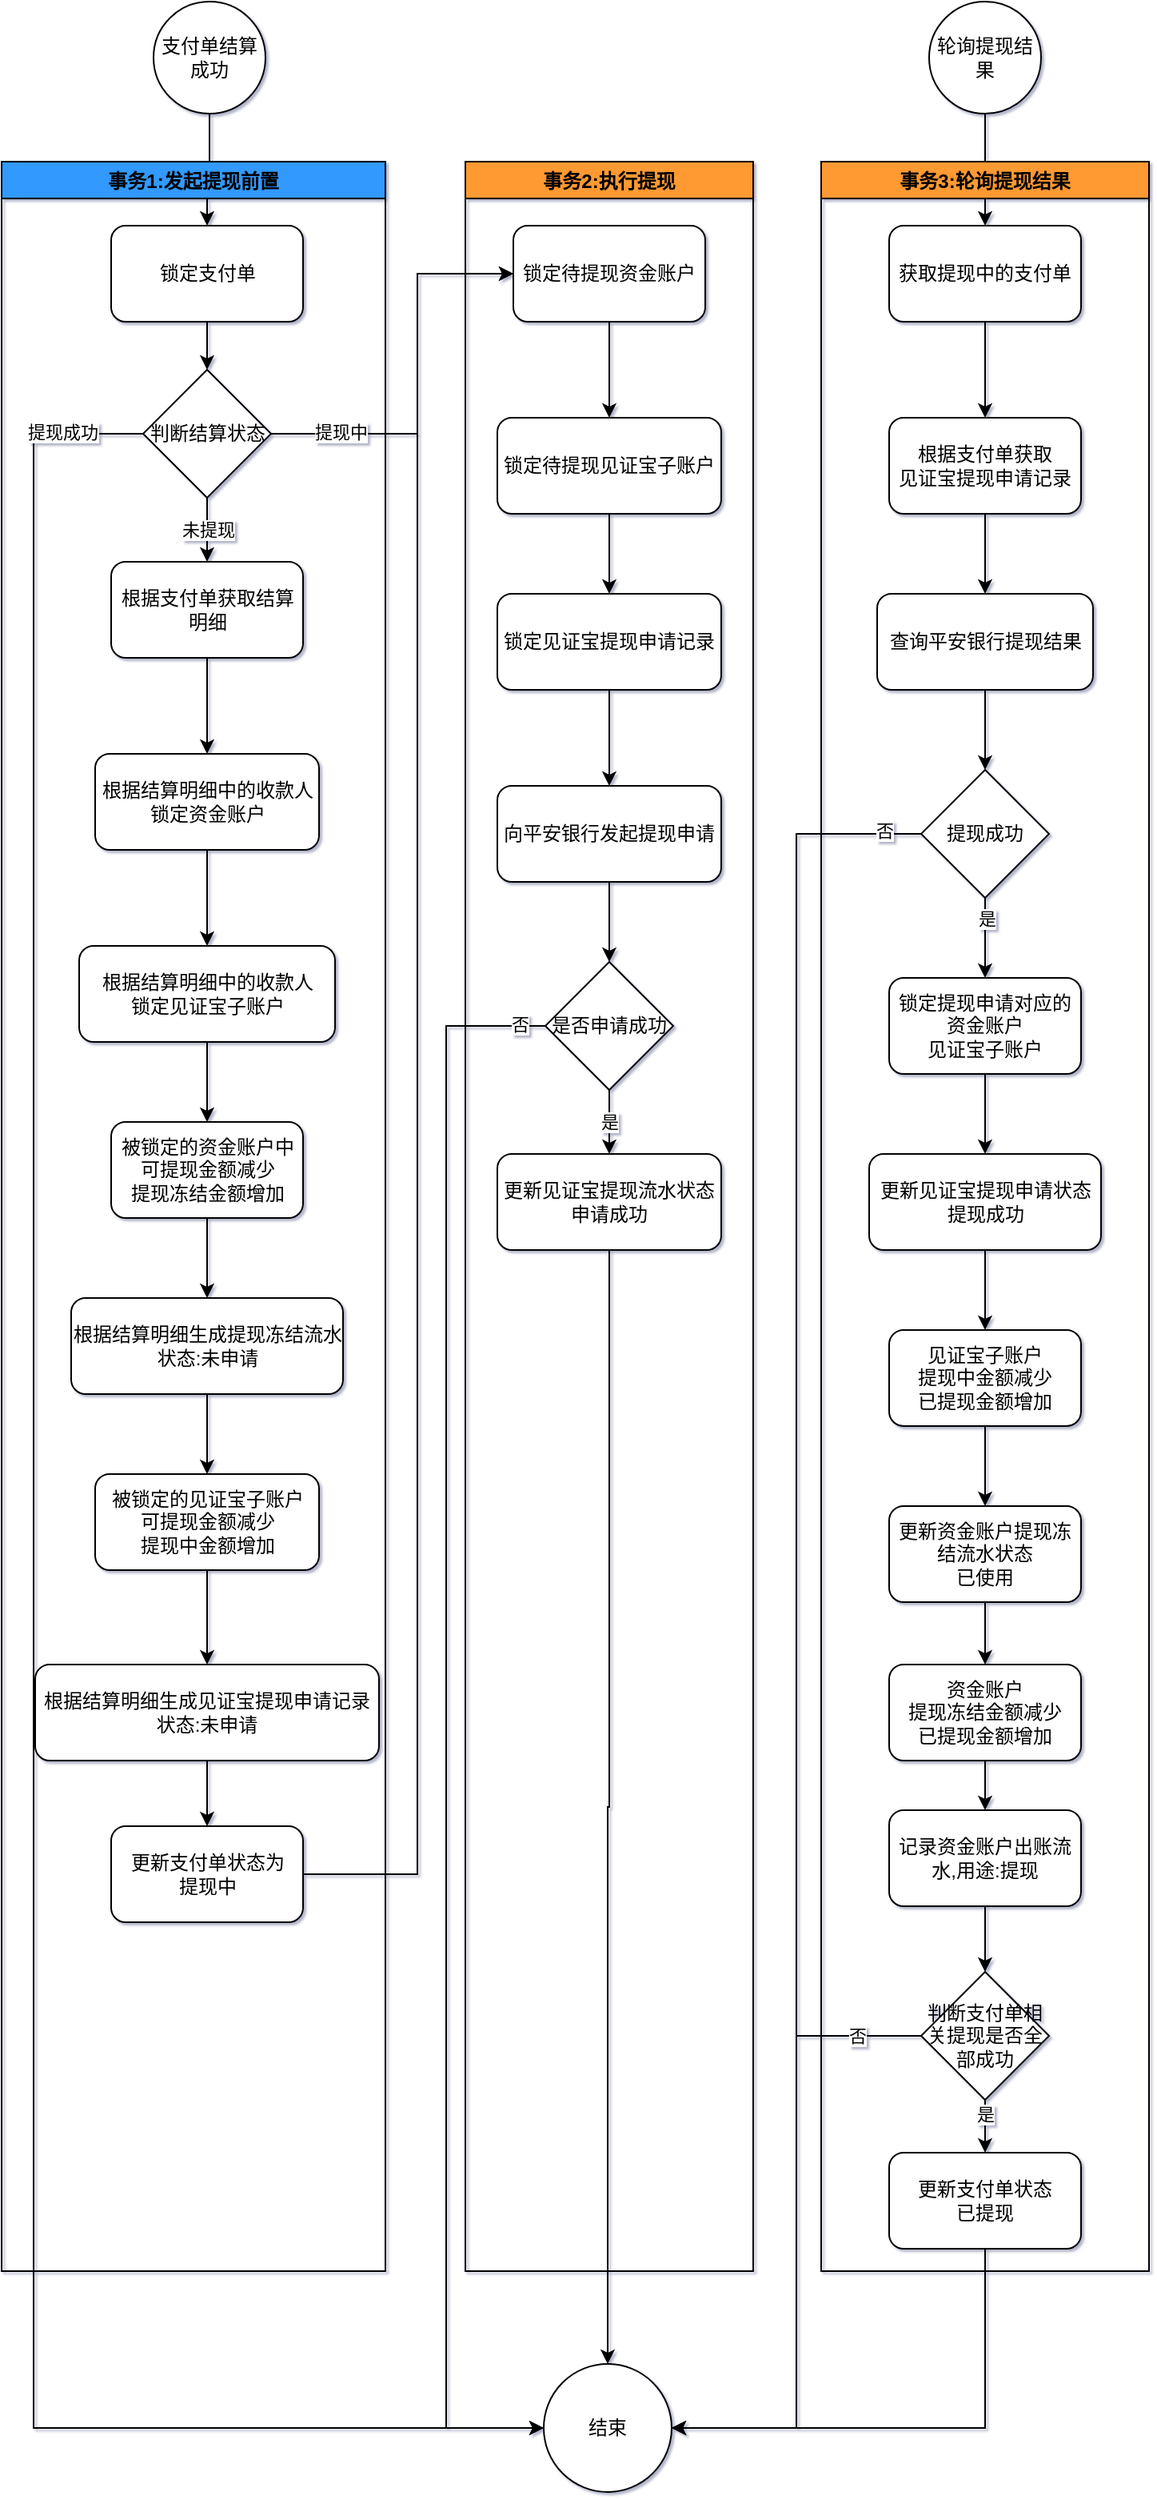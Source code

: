 <mxfile version="16.0.0" type="github">
  <diagram id="C5RBs43oDa-KdzZeNtuy" name="Page-1">
    <mxGraphModel dx="891" dy="496" grid="0" gridSize="10" guides="1" tooltips="1" connect="1" arrows="1" fold="1" page="1" pageScale="1" pageWidth="827" pageHeight="1169" math="0" shadow="1">
      <root>
        <mxCell id="WIyWlLk6GJQsqaUBKTNV-0" />
        <mxCell id="WIyWlLk6GJQsqaUBKTNV-1" parent="WIyWlLk6GJQsqaUBKTNV-0" />
        <mxCell id="Eefb7Od_bWiWwyiJcDs0-43" style="edgeStyle=orthogonalEdgeStyle;rounded=0;orthogonalLoop=1;jettySize=auto;html=1;entryX=0.5;entryY=0;entryDx=0;entryDy=0;" edge="1" parent="WIyWlLk6GJQsqaUBKTNV-1" source="Eefb7Od_bWiWwyiJcDs0-0" target="Eefb7Od_bWiWwyiJcDs0-35">
          <mxGeometry relative="1" as="geometry" />
        </mxCell>
        <mxCell id="Eefb7Od_bWiWwyiJcDs0-0" value="支付单结算成功" style="ellipse;whiteSpace=wrap;html=1;aspect=fixed;" vertex="1" parent="WIyWlLk6GJQsqaUBKTNV-1">
          <mxGeometry x="165" y="70" width="70" height="70" as="geometry" />
        </mxCell>
        <mxCell id="Eefb7Od_bWiWwyiJcDs0-8" value="事务1:发起提现前置" style="swimlane;fillColor=#3399FF;" vertex="1" parent="WIyWlLk6GJQsqaUBKTNV-1">
          <mxGeometry x="70" y="170" width="240" height="1318" as="geometry" />
        </mxCell>
        <mxCell id="Eefb7Od_bWiWwyiJcDs0-44" style="edgeStyle=orthogonalEdgeStyle;rounded=0;orthogonalLoop=1;jettySize=auto;html=1;entryX=0.5;entryY=0;entryDx=0;entryDy=0;" edge="1" parent="Eefb7Od_bWiWwyiJcDs0-8" source="Eefb7Od_bWiWwyiJcDs0-35" target="Eefb7Od_bWiWwyiJcDs0-36">
          <mxGeometry relative="1" as="geometry" />
        </mxCell>
        <mxCell id="Eefb7Od_bWiWwyiJcDs0-35" value="锁定支付单" style="rounded=1;whiteSpace=wrap;html=1;fillColor=#FFFFFF;" vertex="1" parent="Eefb7Od_bWiWwyiJcDs0-8">
          <mxGeometry x="68.5" y="40" width="120" height="60" as="geometry" />
        </mxCell>
        <mxCell id="Eefb7Od_bWiWwyiJcDs0-39" value="未提现" style="edgeStyle=orthogonalEdgeStyle;rounded=0;orthogonalLoop=1;jettySize=auto;html=1;entryX=0.5;entryY=0;entryDx=0;entryDy=0;" edge="1" parent="Eefb7Od_bWiWwyiJcDs0-8" source="Eefb7Od_bWiWwyiJcDs0-36" target="Eefb7Od_bWiWwyiJcDs0-1">
          <mxGeometry relative="1" as="geometry" />
        </mxCell>
        <mxCell id="Eefb7Od_bWiWwyiJcDs0-36" value="判断结算状态" style="rhombus;whiteSpace=wrap;html=1;fillColor=#FFFFFF;" vertex="1" parent="Eefb7Od_bWiWwyiJcDs0-8">
          <mxGeometry x="88.5" y="130" width="80" height="80" as="geometry" />
        </mxCell>
        <mxCell id="Eefb7Od_bWiWwyiJcDs0-1" value="根据支付单获取结算明细" style="rounded=1;whiteSpace=wrap;html=1;" vertex="1" parent="Eefb7Od_bWiWwyiJcDs0-8">
          <mxGeometry x="68.5" y="250" width="120" height="60" as="geometry" />
        </mxCell>
        <mxCell id="Eefb7Od_bWiWwyiJcDs0-7" value="根据结算明细生成见证宝提现申请记录&lt;br&gt;状态:未申请" style="rounded=1;whiteSpace=wrap;html=1;" vertex="1" parent="Eefb7Od_bWiWwyiJcDs0-8">
          <mxGeometry x="21" y="939" width="215" height="60" as="geometry" />
        </mxCell>
        <mxCell id="Eefb7Od_bWiWwyiJcDs0-6" value="被锁定的见证宝子账户&lt;br&gt;可提现金额减少&lt;br&gt;提现中金额增加" style="rounded=1;whiteSpace=wrap;html=1;" vertex="1" parent="Eefb7Od_bWiWwyiJcDs0-8">
          <mxGeometry x="58.5" y="820" width="140" height="60" as="geometry" />
        </mxCell>
        <mxCell id="Eefb7Od_bWiWwyiJcDs0-15" style="edgeStyle=orthogonalEdgeStyle;rounded=0;orthogonalLoop=1;jettySize=auto;html=1;entryX=0.5;entryY=0;entryDx=0;entryDy=0;" edge="1" parent="Eefb7Od_bWiWwyiJcDs0-8" source="Eefb7Od_bWiWwyiJcDs0-6" target="Eefb7Od_bWiWwyiJcDs0-7">
          <mxGeometry relative="1" as="geometry">
            <mxPoint x="128.5" y="850" as="targetPoint" />
          </mxGeometry>
        </mxCell>
        <mxCell id="Eefb7Od_bWiWwyiJcDs0-3" value="根据结算明细生成提现冻结流水&lt;br&gt;状态:未申请" style="rounded=1;whiteSpace=wrap;html=1;" vertex="1" parent="Eefb7Od_bWiWwyiJcDs0-8">
          <mxGeometry x="43.5" y="710" width="170" height="60" as="geometry" />
        </mxCell>
        <mxCell id="Eefb7Od_bWiWwyiJcDs0-14" style="edgeStyle=orthogonalEdgeStyle;rounded=0;orthogonalLoop=1;jettySize=auto;html=1;" edge="1" parent="Eefb7Od_bWiWwyiJcDs0-8" source="Eefb7Od_bWiWwyiJcDs0-3" target="Eefb7Od_bWiWwyiJcDs0-6">
          <mxGeometry relative="1" as="geometry" />
        </mxCell>
        <mxCell id="Eefb7Od_bWiWwyiJcDs0-4" value="被锁定的资金账户中&lt;br&gt;可提现金额减少&lt;br&gt;提现冻结金额增加" style="rounded=1;whiteSpace=wrap;html=1;" vertex="1" parent="Eefb7Od_bWiWwyiJcDs0-8">
          <mxGeometry x="68.5" y="600" width="120" height="60" as="geometry" />
        </mxCell>
        <mxCell id="Eefb7Od_bWiWwyiJcDs0-13" style="edgeStyle=orthogonalEdgeStyle;rounded=0;orthogonalLoop=1;jettySize=auto;html=1;entryX=0.5;entryY=0;entryDx=0;entryDy=0;" edge="1" parent="Eefb7Od_bWiWwyiJcDs0-8" source="Eefb7Od_bWiWwyiJcDs0-4" target="Eefb7Od_bWiWwyiJcDs0-3">
          <mxGeometry relative="1" as="geometry" />
        </mxCell>
        <mxCell id="Eefb7Od_bWiWwyiJcDs0-5" value="根据结算明细中的收款人&lt;br&gt;锁定见证宝子账户" style="rounded=1;whiteSpace=wrap;html=1;" vertex="1" parent="Eefb7Od_bWiWwyiJcDs0-8">
          <mxGeometry x="48.5" y="490" width="160" height="60" as="geometry" />
        </mxCell>
        <mxCell id="Eefb7Od_bWiWwyiJcDs0-12" style="edgeStyle=orthogonalEdgeStyle;rounded=0;orthogonalLoop=1;jettySize=auto;html=1;entryX=0.5;entryY=0;entryDx=0;entryDy=0;" edge="1" parent="Eefb7Od_bWiWwyiJcDs0-8" source="Eefb7Od_bWiWwyiJcDs0-5" target="Eefb7Od_bWiWwyiJcDs0-4">
          <mxGeometry relative="1" as="geometry" />
        </mxCell>
        <mxCell id="Eefb7Od_bWiWwyiJcDs0-2" value="根据结算明细中的收款人&lt;br&gt;锁定资金账户" style="rounded=1;whiteSpace=wrap;html=1;" vertex="1" parent="Eefb7Od_bWiWwyiJcDs0-8">
          <mxGeometry x="58.5" y="370" width="140" height="60" as="geometry" />
        </mxCell>
        <mxCell id="Eefb7Od_bWiWwyiJcDs0-10" style="edgeStyle=orthogonalEdgeStyle;rounded=0;orthogonalLoop=1;jettySize=auto;html=1;entryX=0.5;entryY=0;entryDx=0;entryDy=0;" edge="1" parent="Eefb7Od_bWiWwyiJcDs0-8" source="Eefb7Od_bWiWwyiJcDs0-1" target="Eefb7Od_bWiWwyiJcDs0-2">
          <mxGeometry relative="1" as="geometry" />
        </mxCell>
        <mxCell id="Eefb7Od_bWiWwyiJcDs0-11" style="edgeStyle=orthogonalEdgeStyle;rounded=0;orthogonalLoop=1;jettySize=auto;html=1;entryX=0.5;entryY=0;entryDx=0;entryDy=0;" edge="1" parent="Eefb7Od_bWiWwyiJcDs0-8" source="Eefb7Od_bWiWwyiJcDs0-2" target="Eefb7Od_bWiWwyiJcDs0-5">
          <mxGeometry relative="1" as="geometry" />
        </mxCell>
        <mxCell id="Eefb7Od_bWiWwyiJcDs0-22" value="更新支付单状态为&lt;br&gt;提现中" style="whiteSpace=wrap;html=1;rounded=1;" vertex="1" parent="Eefb7Od_bWiWwyiJcDs0-8">
          <mxGeometry x="68.5" y="1040" width="120" height="60" as="geometry" />
        </mxCell>
        <mxCell id="Eefb7Od_bWiWwyiJcDs0-23" value="" style="edgeStyle=orthogonalEdgeStyle;rounded=0;orthogonalLoop=1;jettySize=auto;html=1;exitX=0.5;exitY=1;exitDx=0;exitDy=0;" edge="1" parent="Eefb7Od_bWiWwyiJcDs0-8" source="Eefb7Od_bWiWwyiJcDs0-7" target="Eefb7Od_bWiWwyiJcDs0-22">
          <mxGeometry relative="1" as="geometry">
            <mxPoint x="103.5" y="910" as="sourcePoint" />
          </mxGeometry>
        </mxCell>
        <mxCell id="Eefb7Od_bWiWwyiJcDs0-45" style="edgeStyle=orthogonalEdgeStyle;rounded=0;orthogonalLoop=1;jettySize=auto;html=1;entryX=0.5;entryY=0;entryDx=0;entryDy=0;" edge="1" parent="WIyWlLk6GJQsqaUBKTNV-1" source="Eefb7Od_bWiWwyiJcDs0-25" target="Eefb7Od_bWiWwyiJcDs0-33">
          <mxGeometry relative="1" as="geometry" />
        </mxCell>
        <mxCell id="Eefb7Od_bWiWwyiJcDs0-32" value="事务2:执行提现" style="swimlane;fillColor=#FF9933;" vertex="1" parent="WIyWlLk6GJQsqaUBKTNV-1">
          <mxGeometry x="360" y="170" width="180" height="1318" as="geometry" />
        </mxCell>
        <mxCell id="Eefb7Od_bWiWwyiJcDs0-16" value="锁定待提现资金账户" style="rounded=1;whiteSpace=wrap;html=1;" vertex="1" parent="Eefb7Od_bWiWwyiJcDs0-32">
          <mxGeometry x="30" y="40" width="120" height="60" as="geometry" />
        </mxCell>
        <mxCell id="Eefb7Od_bWiWwyiJcDs0-17" value="锁定待提现见证宝子账户" style="rounded=1;whiteSpace=wrap;html=1;" vertex="1" parent="Eefb7Od_bWiWwyiJcDs0-32">
          <mxGeometry x="20" y="160" width="140" height="60" as="geometry" />
        </mxCell>
        <mxCell id="Eefb7Od_bWiWwyiJcDs0-26" style="edgeStyle=orthogonalEdgeStyle;rounded=0;orthogonalLoop=1;jettySize=auto;html=1;entryX=0.5;entryY=0;entryDx=0;entryDy=0;" edge="1" parent="Eefb7Od_bWiWwyiJcDs0-32" source="Eefb7Od_bWiWwyiJcDs0-16" target="Eefb7Od_bWiWwyiJcDs0-17">
          <mxGeometry relative="1" as="geometry" />
        </mxCell>
        <mxCell id="Eefb7Od_bWiWwyiJcDs0-18" value="锁定见证宝提现申请记录" style="rounded=1;whiteSpace=wrap;html=1;" vertex="1" parent="Eefb7Od_bWiWwyiJcDs0-32">
          <mxGeometry x="20" y="270" width="140" height="60" as="geometry" />
        </mxCell>
        <mxCell id="Eefb7Od_bWiWwyiJcDs0-27" style="edgeStyle=orthogonalEdgeStyle;rounded=0;orthogonalLoop=1;jettySize=auto;html=1;entryX=0.5;entryY=0;entryDx=0;entryDy=0;" edge="1" parent="Eefb7Od_bWiWwyiJcDs0-32" source="Eefb7Od_bWiWwyiJcDs0-17" target="Eefb7Od_bWiWwyiJcDs0-18">
          <mxGeometry relative="1" as="geometry" />
        </mxCell>
        <mxCell id="Eefb7Od_bWiWwyiJcDs0-20" value="向平安银行发起提现申请" style="rounded=1;whiteSpace=wrap;html=1;" vertex="1" parent="Eefb7Od_bWiWwyiJcDs0-32">
          <mxGeometry x="20" y="390" width="140" height="60" as="geometry" />
        </mxCell>
        <mxCell id="Eefb7Od_bWiWwyiJcDs0-28" style="edgeStyle=orthogonalEdgeStyle;rounded=0;orthogonalLoop=1;jettySize=auto;html=1;entryX=0.5;entryY=0;entryDx=0;entryDy=0;" edge="1" parent="Eefb7Od_bWiWwyiJcDs0-32" source="Eefb7Od_bWiWwyiJcDs0-18" target="Eefb7Od_bWiWwyiJcDs0-20">
          <mxGeometry relative="1" as="geometry" />
        </mxCell>
        <mxCell id="Eefb7Od_bWiWwyiJcDs0-24" value="是否申请成功" style="rhombus;whiteSpace=wrap;html=1;" vertex="1" parent="Eefb7Od_bWiWwyiJcDs0-32">
          <mxGeometry x="50" y="500" width="80" height="80" as="geometry" />
        </mxCell>
        <mxCell id="Eefb7Od_bWiWwyiJcDs0-30" style="edgeStyle=orthogonalEdgeStyle;rounded=0;orthogonalLoop=1;jettySize=auto;html=1;entryX=0.5;entryY=0;entryDx=0;entryDy=0;" edge="1" parent="Eefb7Od_bWiWwyiJcDs0-32" source="Eefb7Od_bWiWwyiJcDs0-20" target="Eefb7Od_bWiWwyiJcDs0-24">
          <mxGeometry relative="1" as="geometry" />
        </mxCell>
        <mxCell id="Eefb7Od_bWiWwyiJcDs0-25" value="更新见证宝提现流水状态&lt;br&gt;申请成功" style="rounded=1;whiteSpace=wrap;html=1;" vertex="1" parent="Eefb7Od_bWiWwyiJcDs0-32">
          <mxGeometry x="20" y="620" width="140" height="60" as="geometry" />
        </mxCell>
        <mxCell id="Eefb7Od_bWiWwyiJcDs0-31" value="是" style="edgeStyle=orthogonalEdgeStyle;rounded=0;orthogonalLoop=1;jettySize=auto;html=1;entryX=0.5;entryY=0;entryDx=0;entryDy=0;" edge="1" parent="Eefb7Od_bWiWwyiJcDs0-32" source="Eefb7Od_bWiWwyiJcDs0-24" target="Eefb7Od_bWiWwyiJcDs0-25">
          <mxGeometry relative="1" as="geometry" />
        </mxCell>
        <mxCell id="Eefb7Od_bWiWwyiJcDs0-33" value="结束" style="ellipse;whiteSpace=wrap;html=1;aspect=fixed;" vertex="1" parent="WIyWlLk6GJQsqaUBKTNV-1">
          <mxGeometry x="409" y="1546" width="80" height="80" as="geometry" />
        </mxCell>
        <mxCell id="Eefb7Od_bWiWwyiJcDs0-42" style="edgeStyle=orthogonalEdgeStyle;rounded=0;orthogonalLoop=1;jettySize=auto;html=1;entryX=0;entryY=0.5;entryDx=0;entryDy=0;" edge="1" parent="WIyWlLk6GJQsqaUBKTNV-1" source="Eefb7Od_bWiWwyiJcDs0-22" target="Eefb7Od_bWiWwyiJcDs0-16">
          <mxGeometry relative="1" as="geometry">
            <Array as="points">
              <mxPoint x="330" y="1240" />
              <mxPoint x="330" y="240" />
            </Array>
          </mxGeometry>
        </mxCell>
        <mxCell id="Eefb7Od_bWiWwyiJcDs0-37" style="edgeStyle=orthogonalEdgeStyle;rounded=0;orthogonalLoop=1;jettySize=auto;html=1;entryX=0;entryY=0.5;entryDx=0;entryDy=0;" edge="1" parent="WIyWlLk6GJQsqaUBKTNV-1" source="Eefb7Od_bWiWwyiJcDs0-36" target="Eefb7Od_bWiWwyiJcDs0-16">
          <mxGeometry relative="1" as="geometry">
            <Array as="points">
              <mxPoint x="330" y="340" />
              <mxPoint x="330" y="240" />
            </Array>
          </mxGeometry>
        </mxCell>
        <mxCell id="Eefb7Od_bWiWwyiJcDs0-38" value="提现中" style="edgeLabel;html=1;align=center;verticalAlign=middle;resizable=0;points=[];" vertex="1" connectable="0" parent="Eefb7Od_bWiWwyiJcDs0-37">
          <mxGeometry x="-0.658" y="1" relative="1" as="geometry">
            <mxPoint as="offset" />
          </mxGeometry>
        </mxCell>
        <mxCell id="Eefb7Od_bWiWwyiJcDs0-40" style="edgeStyle=orthogonalEdgeStyle;rounded=0;orthogonalLoop=1;jettySize=auto;html=1;entryX=0;entryY=0.5;entryDx=0;entryDy=0;" edge="1" parent="WIyWlLk6GJQsqaUBKTNV-1" source="Eefb7Od_bWiWwyiJcDs0-36" target="Eefb7Od_bWiWwyiJcDs0-33">
          <mxGeometry relative="1" as="geometry">
            <Array as="points">
              <mxPoint x="90" y="340" />
              <mxPoint x="90" y="1586" />
            </Array>
          </mxGeometry>
        </mxCell>
        <mxCell id="Eefb7Od_bWiWwyiJcDs0-41" value="提现成功" style="edgeLabel;html=1;align=center;verticalAlign=middle;resizable=0;points=[];" vertex="1" connectable="0" parent="Eefb7Od_bWiWwyiJcDs0-40">
          <mxGeometry x="-0.938" y="-1" relative="1" as="geometry">
            <mxPoint as="offset" />
          </mxGeometry>
        </mxCell>
        <mxCell id="Eefb7Od_bWiWwyiJcDs0-62" style="edgeStyle=orthogonalEdgeStyle;rounded=0;orthogonalLoop=1;jettySize=auto;html=1;entryX=0.5;entryY=0;entryDx=0;entryDy=0;" edge="1" parent="WIyWlLk6GJQsqaUBKTNV-1" source="Eefb7Od_bWiWwyiJcDs0-47" target="Eefb7Od_bWiWwyiJcDs0-48">
          <mxGeometry relative="1" as="geometry" />
        </mxCell>
        <mxCell id="Eefb7Od_bWiWwyiJcDs0-47" value="轮询提现结果" style="ellipse;whiteSpace=wrap;html=1;aspect=fixed;" vertex="1" parent="WIyWlLk6GJQsqaUBKTNV-1">
          <mxGeometry x="650" y="70" width="70" height="70" as="geometry" />
        </mxCell>
        <mxCell id="Eefb7Od_bWiWwyiJcDs0-63" style="edgeStyle=orthogonalEdgeStyle;rounded=0;orthogonalLoop=1;jettySize=auto;html=1;entryX=0.5;entryY=0;entryDx=0;entryDy=0;" edge="1" parent="WIyWlLk6GJQsqaUBKTNV-1" source="Eefb7Od_bWiWwyiJcDs0-48" target="Eefb7Od_bWiWwyiJcDs0-49">
          <mxGeometry relative="1" as="geometry" />
        </mxCell>
        <mxCell id="Eefb7Od_bWiWwyiJcDs0-48" value="获取提现中的支付单" style="rounded=1;whiteSpace=wrap;html=1;fillColor=#FFFFFF;" vertex="1" parent="WIyWlLk6GJQsqaUBKTNV-1">
          <mxGeometry x="625" y="210" width="120" height="60" as="geometry" />
        </mxCell>
        <mxCell id="Eefb7Od_bWiWwyiJcDs0-64" style="edgeStyle=orthogonalEdgeStyle;rounded=0;orthogonalLoop=1;jettySize=auto;html=1;entryX=0.5;entryY=0;entryDx=0;entryDy=0;" edge="1" parent="WIyWlLk6GJQsqaUBKTNV-1" source="Eefb7Od_bWiWwyiJcDs0-49" target="Eefb7Od_bWiWwyiJcDs0-51">
          <mxGeometry relative="1" as="geometry" />
        </mxCell>
        <mxCell id="Eefb7Od_bWiWwyiJcDs0-49" value="根据支付单获取&lt;br&gt;见证宝提现申请记录" style="rounded=1;whiteSpace=wrap;html=1;fillColor=#FFFFFF;" vertex="1" parent="WIyWlLk6GJQsqaUBKTNV-1">
          <mxGeometry x="625" y="330" width="120" height="60" as="geometry" />
        </mxCell>
        <mxCell id="Eefb7Od_bWiWwyiJcDs0-65" style="edgeStyle=orthogonalEdgeStyle;rounded=0;orthogonalLoop=1;jettySize=auto;html=1;entryX=0.5;entryY=0;entryDx=0;entryDy=0;" edge="1" parent="WIyWlLk6GJQsqaUBKTNV-1" source="Eefb7Od_bWiWwyiJcDs0-51" target="Eefb7Od_bWiWwyiJcDs0-53">
          <mxGeometry relative="1" as="geometry" />
        </mxCell>
        <mxCell id="Eefb7Od_bWiWwyiJcDs0-51" value="查询平安银行提现结果" style="rounded=1;whiteSpace=wrap;html=1;fillColor=#FFFFFF;" vertex="1" parent="WIyWlLk6GJQsqaUBKTNV-1">
          <mxGeometry x="617.5" y="440" width="135" height="60" as="geometry" />
        </mxCell>
        <mxCell id="Eefb7Od_bWiWwyiJcDs0-68" style="edgeStyle=orthogonalEdgeStyle;rounded=0;orthogonalLoop=1;jettySize=auto;html=1;entryX=0.5;entryY=0;entryDx=0;entryDy=0;" edge="1" parent="WIyWlLk6GJQsqaUBKTNV-1" source="Eefb7Od_bWiWwyiJcDs0-54" target="Eefb7Od_bWiWwyiJcDs0-56">
          <mxGeometry relative="1" as="geometry" />
        </mxCell>
        <mxCell id="Eefb7Od_bWiWwyiJcDs0-54" value="更新见证宝提现申请状态&lt;br&gt;提现成功" style="rounded=1;whiteSpace=wrap;html=1;fillColor=#FFFFFF;" vertex="1" parent="WIyWlLk6GJQsqaUBKTNV-1">
          <mxGeometry x="612.5" y="790" width="145" height="60" as="geometry" />
        </mxCell>
        <mxCell id="Eefb7Od_bWiWwyiJcDs0-67" style="edgeStyle=orthogonalEdgeStyle;rounded=0;orthogonalLoop=1;jettySize=auto;html=1;entryX=0.5;entryY=0;entryDx=0;entryDy=0;" edge="1" parent="WIyWlLk6GJQsqaUBKTNV-1" source="Eefb7Od_bWiWwyiJcDs0-55" target="Eefb7Od_bWiWwyiJcDs0-54">
          <mxGeometry relative="1" as="geometry" />
        </mxCell>
        <mxCell id="Eefb7Od_bWiWwyiJcDs0-55" value="锁定提现申请对应的&lt;br&gt;资金账户&lt;br&gt;见证宝子账户" style="rounded=1;whiteSpace=wrap;html=1;fillColor=#FFFFFF;" vertex="1" parent="WIyWlLk6GJQsqaUBKTNV-1">
          <mxGeometry x="625" y="680" width="120" height="60" as="geometry" />
        </mxCell>
        <mxCell id="Eefb7Od_bWiWwyiJcDs0-69" style="edgeStyle=orthogonalEdgeStyle;rounded=0;orthogonalLoop=1;jettySize=auto;html=1;entryX=0.5;entryY=0;entryDx=0;entryDy=0;" edge="1" parent="WIyWlLk6GJQsqaUBKTNV-1" source="Eefb7Od_bWiWwyiJcDs0-56" target="Eefb7Od_bWiWwyiJcDs0-57">
          <mxGeometry relative="1" as="geometry" />
        </mxCell>
        <mxCell id="Eefb7Od_bWiWwyiJcDs0-56" value="见证宝子账户&lt;br&gt;提现中金额减少&lt;br&gt;已提现金额增加" style="rounded=1;whiteSpace=wrap;html=1;fillColor=#FFFFFF;" vertex="1" parent="WIyWlLk6GJQsqaUBKTNV-1">
          <mxGeometry x="625" y="900" width="120" height="60" as="geometry" />
        </mxCell>
        <mxCell id="Eefb7Od_bWiWwyiJcDs0-70" style="edgeStyle=orthogonalEdgeStyle;rounded=0;orthogonalLoop=1;jettySize=auto;html=1;entryX=0.5;entryY=0;entryDx=0;entryDy=0;" edge="1" parent="WIyWlLk6GJQsqaUBKTNV-1" source="Eefb7Od_bWiWwyiJcDs0-57" target="Eefb7Od_bWiWwyiJcDs0-58">
          <mxGeometry relative="1" as="geometry" />
        </mxCell>
        <mxCell id="Eefb7Od_bWiWwyiJcDs0-57" value="更新资金账户提现冻结流水状态&lt;br&gt;已使用" style="rounded=1;whiteSpace=wrap;html=1;fillColor=#FFFFFF;" vertex="1" parent="WIyWlLk6GJQsqaUBKTNV-1">
          <mxGeometry x="625" y="1010" width="120" height="60" as="geometry" />
        </mxCell>
        <mxCell id="Eefb7Od_bWiWwyiJcDs0-80" style="edgeStyle=orthogonalEdgeStyle;rounded=0;orthogonalLoop=1;jettySize=auto;html=1;entryX=0.5;entryY=0;entryDx=0;entryDy=0;" edge="1" parent="WIyWlLk6GJQsqaUBKTNV-1" source="Eefb7Od_bWiWwyiJcDs0-58" target="Eefb7Od_bWiWwyiJcDs0-79">
          <mxGeometry relative="1" as="geometry" />
        </mxCell>
        <mxCell id="Eefb7Od_bWiWwyiJcDs0-58" value="资金账户&lt;br&gt;提现冻结金额减少&lt;br&gt;已提现金额增加" style="rounded=1;whiteSpace=wrap;html=1;fillColor=#FFFFFF;" vertex="1" parent="WIyWlLk6GJQsqaUBKTNV-1">
          <mxGeometry x="625" y="1109" width="120" height="60" as="geometry" />
        </mxCell>
        <mxCell id="Eefb7Od_bWiWwyiJcDs0-74" value="否" style="edgeStyle=orthogonalEdgeStyle;rounded=0;orthogonalLoop=1;jettySize=auto;html=1;entryX=1;entryY=0.5;entryDx=0;entryDy=0;" edge="1" parent="WIyWlLk6GJQsqaUBKTNV-1" source="Eefb7Od_bWiWwyiJcDs0-59" target="Eefb7Od_bWiWwyiJcDs0-33">
          <mxGeometry x="-0.798" relative="1" as="geometry">
            <mxPoint x="560.0" y="1300.0" as="targetPoint" />
            <mxPoint as="offset" />
          </mxGeometry>
        </mxCell>
        <mxCell id="Eefb7Od_bWiWwyiJcDs0-73" style="edgeStyle=orthogonalEdgeStyle;rounded=0;orthogonalLoop=1;jettySize=auto;html=1;entryX=1;entryY=0.5;entryDx=0;entryDy=0;" edge="1" parent="WIyWlLk6GJQsqaUBKTNV-1" source="Eefb7Od_bWiWwyiJcDs0-60" target="Eefb7Od_bWiWwyiJcDs0-33">
          <mxGeometry relative="1" as="geometry">
            <Array as="points">
              <mxPoint x="685" y="1586" />
            </Array>
          </mxGeometry>
        </mxCell>
        <mxCell id="Eefb7Od_bWiWwyiJcDs0-61" value="事务3:轮询提现结果" style="swimlane;fillColor=#FF9933;" vertex="1" parent="WIyWlLk6GJQsqaUBKTNV-1">
          <mxGeometry x="582.5" y="170" width="205" height="1318" as="geometry" />
        </mxCell>
        <mxCell id="Eefb7Od_bWiWwyiJcDs0-53" value="提现成功" style="rhombus;whiteSpace=wrap;html=1;fillColor=#FFFFFF;" vertex="1" parent="Eefb7Od_bWiWwyiJcDs0-61">
          <mxGeometry x="62.5" y="380" width="80" height="80" as="geometry" />
        </mxCell>
        <mxCell id="Eefb7Od_bWiWwyiJcDs0-60" value="更新支付单状态&lt;br&gt;已提现" style="rounded=1;whiteSpace=wrap;html=1;fillColor=#FFFFFF;" vertex="1" parent="Eefb7Od_bWiWwyiJcDs0-61">
          <mxGeometry x="42.5" y="1244" width="120" height="60" as="geometry" />
        </mxCell>
        <mxCell id="Eefb7Od_bWiWwyiJcDs0-59" value="判断支付单相关提现是否全部成功" style="rhombus;whiteSpace=wrap;html=1;fillColor=#FFFFFF;" vertex="1" parent="Eefb7Od_bWiWwyiJcDs0-61">
          <mxGeometry x="62.5" y="1131" width="80" height="80" as="geometry" />
        </mxCell>
        <mxCell id="Eefb7Od_bWiWwyiJcDs0-72" style="edgeStyle=orthogonalEdgeStyle;rounded=0;orthogonalLoop=1;jettySize=auto;html=1;entryX=0.5;entryY=0;entryDx=0;entryDy=0;" edge="1" parent="Eefb7Od_bWiWwyiJcDs0-61" source="Eefb7Od_bWiWwyiJcDs0-59" target="Eefb7Od_bWiWwyiJcDs0-60">
          <mxGeometry relative="1" as="geometry" />
        </mxCell>
        <mxCell id="Eefb7Od_bWiWwyiJcDs0-75" value="是" style="edgeLabel;html=1;align=center;verticalAlign=middle;resizable=0;points=[];" vertex="1" connectable="0" parent="Eefb7Od_bWiWwyiJcDs0-72">
          <mxGeometry x="-0.64" relative="1" as="geometry">
            <mxPoint as="offset" />
          </mxGeometry>
        </mxCell>
        <mxCell id="Eefb7Od_bWiWwyiJcDs0-81" style="edgeStyle=orthogonalEdgeStyle;rounded=0;orthogonalLoop=1;jettySize=auto;html=1;entryX=0.5;entryY=0;entryDx=0;entryDy=0;" edge="1" parent="Eefb7Od_bWiWwyiJcDs0-61" source="Eefb7Od_bWiWwyiJcDs0-79" target="Eefb7Od_bWiWwyiJcDs0-59">
          <mxGeometry relative="1" as="geometry" />
        </mxCell>
        <mxCell id="Eefb7Od_bWiWwyiJcDs0-79" value="记录资金账户出账流水,用途:提现" style="rounded=1;whiteSpace=wrap;html=1;fillColor=#FFFFFF;" vertex="1" parent="Eefb7Od_bWiWwyiJcDs0-61">
          <mxGeometry x="42.5" y="1030" width="120" height="60" as="geometry" />
        </mxCell>
        <mxCell id="Eefb7Od_bWiWwyiJcDs0-66" style="edgeStyle=orthogonalEdgeStyle;rounded=0;orthogonalLoop=1;jettySize=auto;html=1;entryX=0.5;entryY=0;entryDx=0;entryDy=0;" edge="1" parent="WIyWlLk6GJQsqaUBKTNV-1" source="Eefb7Od_bWiWwyiJcDs0-53" target="Eefb7Od_bWiWwyiJcDs0-55">
          <mxGeometry relative="1" as="geometry" />
        </mxCell>
        <mxCell id="Eefb7Od_bWiWwyiJcDs0-76" value="是" style="edgeLabel;html=1;align=center;verticalAlign=middle;resizable=0;points=[];" vertex="1" connectable="0" parent="Eefb7Od_bWiWwyiJcDs0-66">
          <mxGeometry x="-0.49" y="1" relative="1" as="geometry">
            <mxPoint as="offset" />
          </mxGeometry>
        </mxCell>
        <mxCell id="Eefb7Od_bWiWwyiJcDs0-77" style="edgeStyle=orthogonalEdgeStyle;rounded=0;orthogonalLoop=1;jettySize=auto;html=1;entryX=1;entryY=0.5;entryDx=0;entryDy=0;" edge="1" parent="WIyWlLk6GJQsqaUBKTNV-1" source="Eefb7Od_bWiWwyiJcDs0-53" target="Eefb7Od_bWiWwyiJcDs0-33">
          <mxGeometry relative="1" as="geometry" />
        </mxCell>
        <mxCell id="Eefb7Od_bWiWwyiJcDs0-78" value="否" style="edgeLabel;html=1;align=center;verticalAlign=middle;resizable=0;points=[];" vertex="1" connectable="0" parent="Eefb7Od_bWiWwyiJcDs0-77">
          <mxGeometry x="-0.959" y="-2" relative="1" as="geometry">
            <mxPoint as="offset" />
          </mxGeometry>
        </mxCell>
        <mxCell id="Eefb7Od_bWiWwyiJcDs0-82" style="edgeStyle=orthogonalEdgeStyle;rounded=0;orthogonalLoop=1;jettySize=auto;html=1;entryX=0;entryY=0.5;entryDx=0;entryDy=0;" edge="1" parent="WIyWlLk6GJQsqaUBKTNV-1" source="Eefb7Od_bWiWwyiJcDs0-24" target="Eefb7Od_bWiWwyiJcDs0-33">
          <mxGeometry relative="1" as="geometry">
            <Array as="points">
              <mxPoint x="348" y="710" />
              <mxPoint x="348" y="1586" />
            </Array>
          </mxGeometry>
        </mxCell>
        <mxCell id="Eefb7Od_bWiWwyiJcDs0-83" value="否" style="edgeLabel;html=1;align=center;verticalAlign=middle;resizable=0;points=[];" vertex="1" connectable="0" parent="Eefb7Od_bWiWwyiJcDs0-82">
          <mxGeometry x="-0.968" y="-1" relative="1" as="geometry">
            <mxPoint as="offset" />
          </mxGeometry>
        </mxCell>
      </root>
    </mxGraphModel>
  </diagram>
</mxfile>
